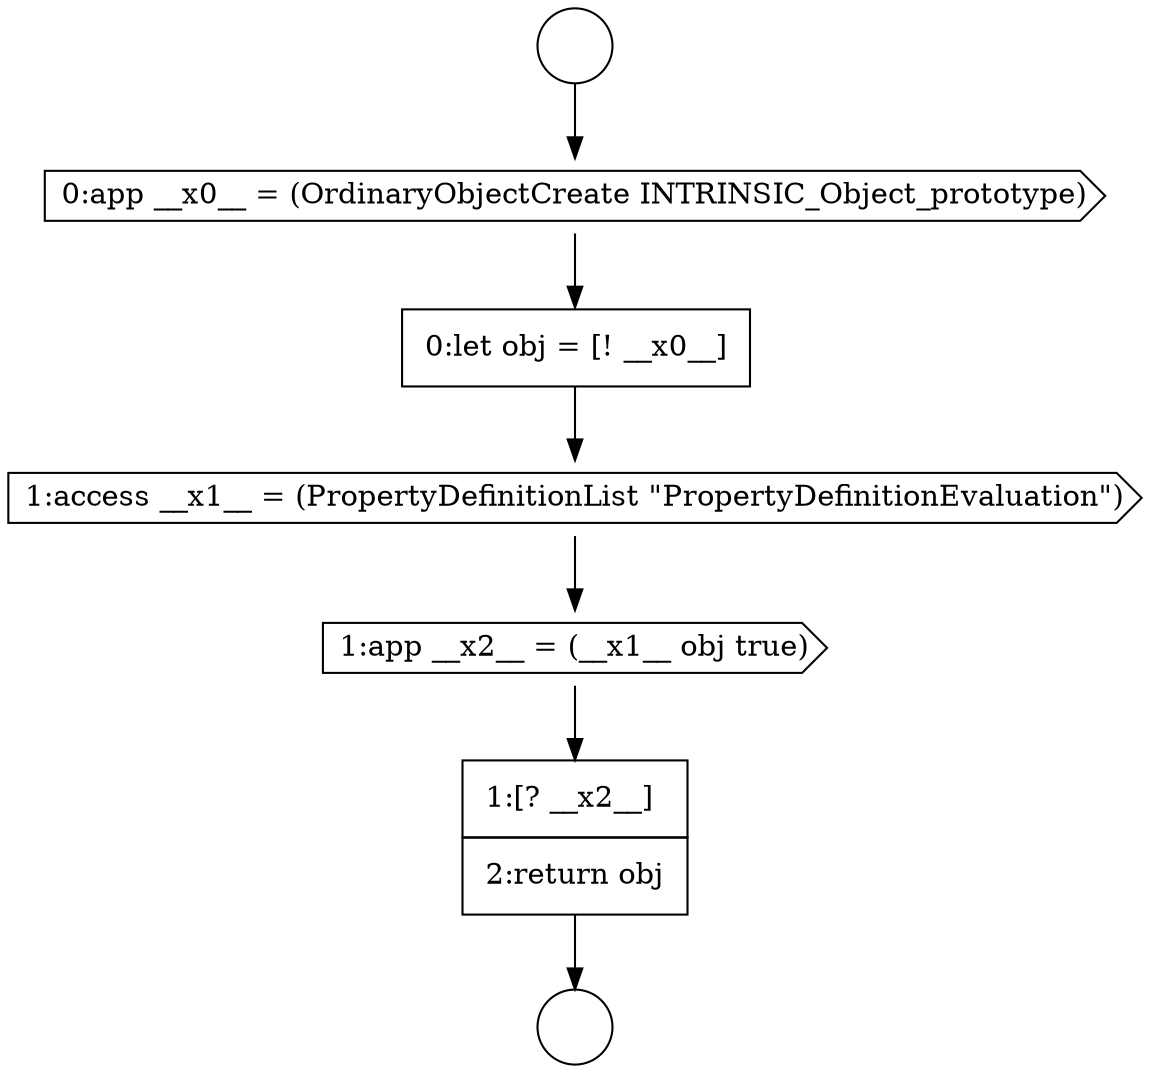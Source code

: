 digraph {
  node4058 [shape=none, margin=0, label=<<font color="black">
    <table border="0" cellborder="1" cellspacing="0" cellpadding="10">
      <tr><td align="left">1:[? __x2__]</td></tr>
      <tr><td align="left">2:return obj</td></tr>
    </table>
  </font>> color="black" fillcolor="white" style=filled]
  node4055 [shape=none, margin=0, label=<<font color="black">
    <table border="0" cellborder="1" cellspacing="0" cellpadding="10">
      <tr><td align="left">0:let obj = [! __x0__]</td></tr>
    </table>
  </font>> color="black" fillcolor="white" style=filled]
  node4053 [shape=circle label=" " color="black" fillcolor="white" style=filled]
  node4054 [shape=cds, label=<<font color="black">0:app __x0__ = (OrdinaryObjectCreate INTRINSIC_Object_prototype)</font>> color="black" fillcolor="white" style=filled]
  node4052 [shape=circle label=" " color="black" fillcolor="white" style=filled]
  node4057 [shape=cds, label=<<font color="black">1:app __x2__ = (__x1__ obj true)</font>> color="black" fillcolor="white" style=filled]
  node4056 [shape=cds, label=<<font color="black">1:access __x1__ = (PropertyDefinitionList &quot;PropertyDefinitionEvaluation&quot;)</font>> color="black" fillcolor="white" style=filled]
  node4058 -> node4053 [ color="black"]
  node4057 -> node4058 [ color="black"]
  node4055 -> node4056 [ color="black"]
  node4056 -> node4057 [ color="black"]
  node4052 -> node4054 [ color="black"]
  node4054 -> node4055 [ color="black"]
}
